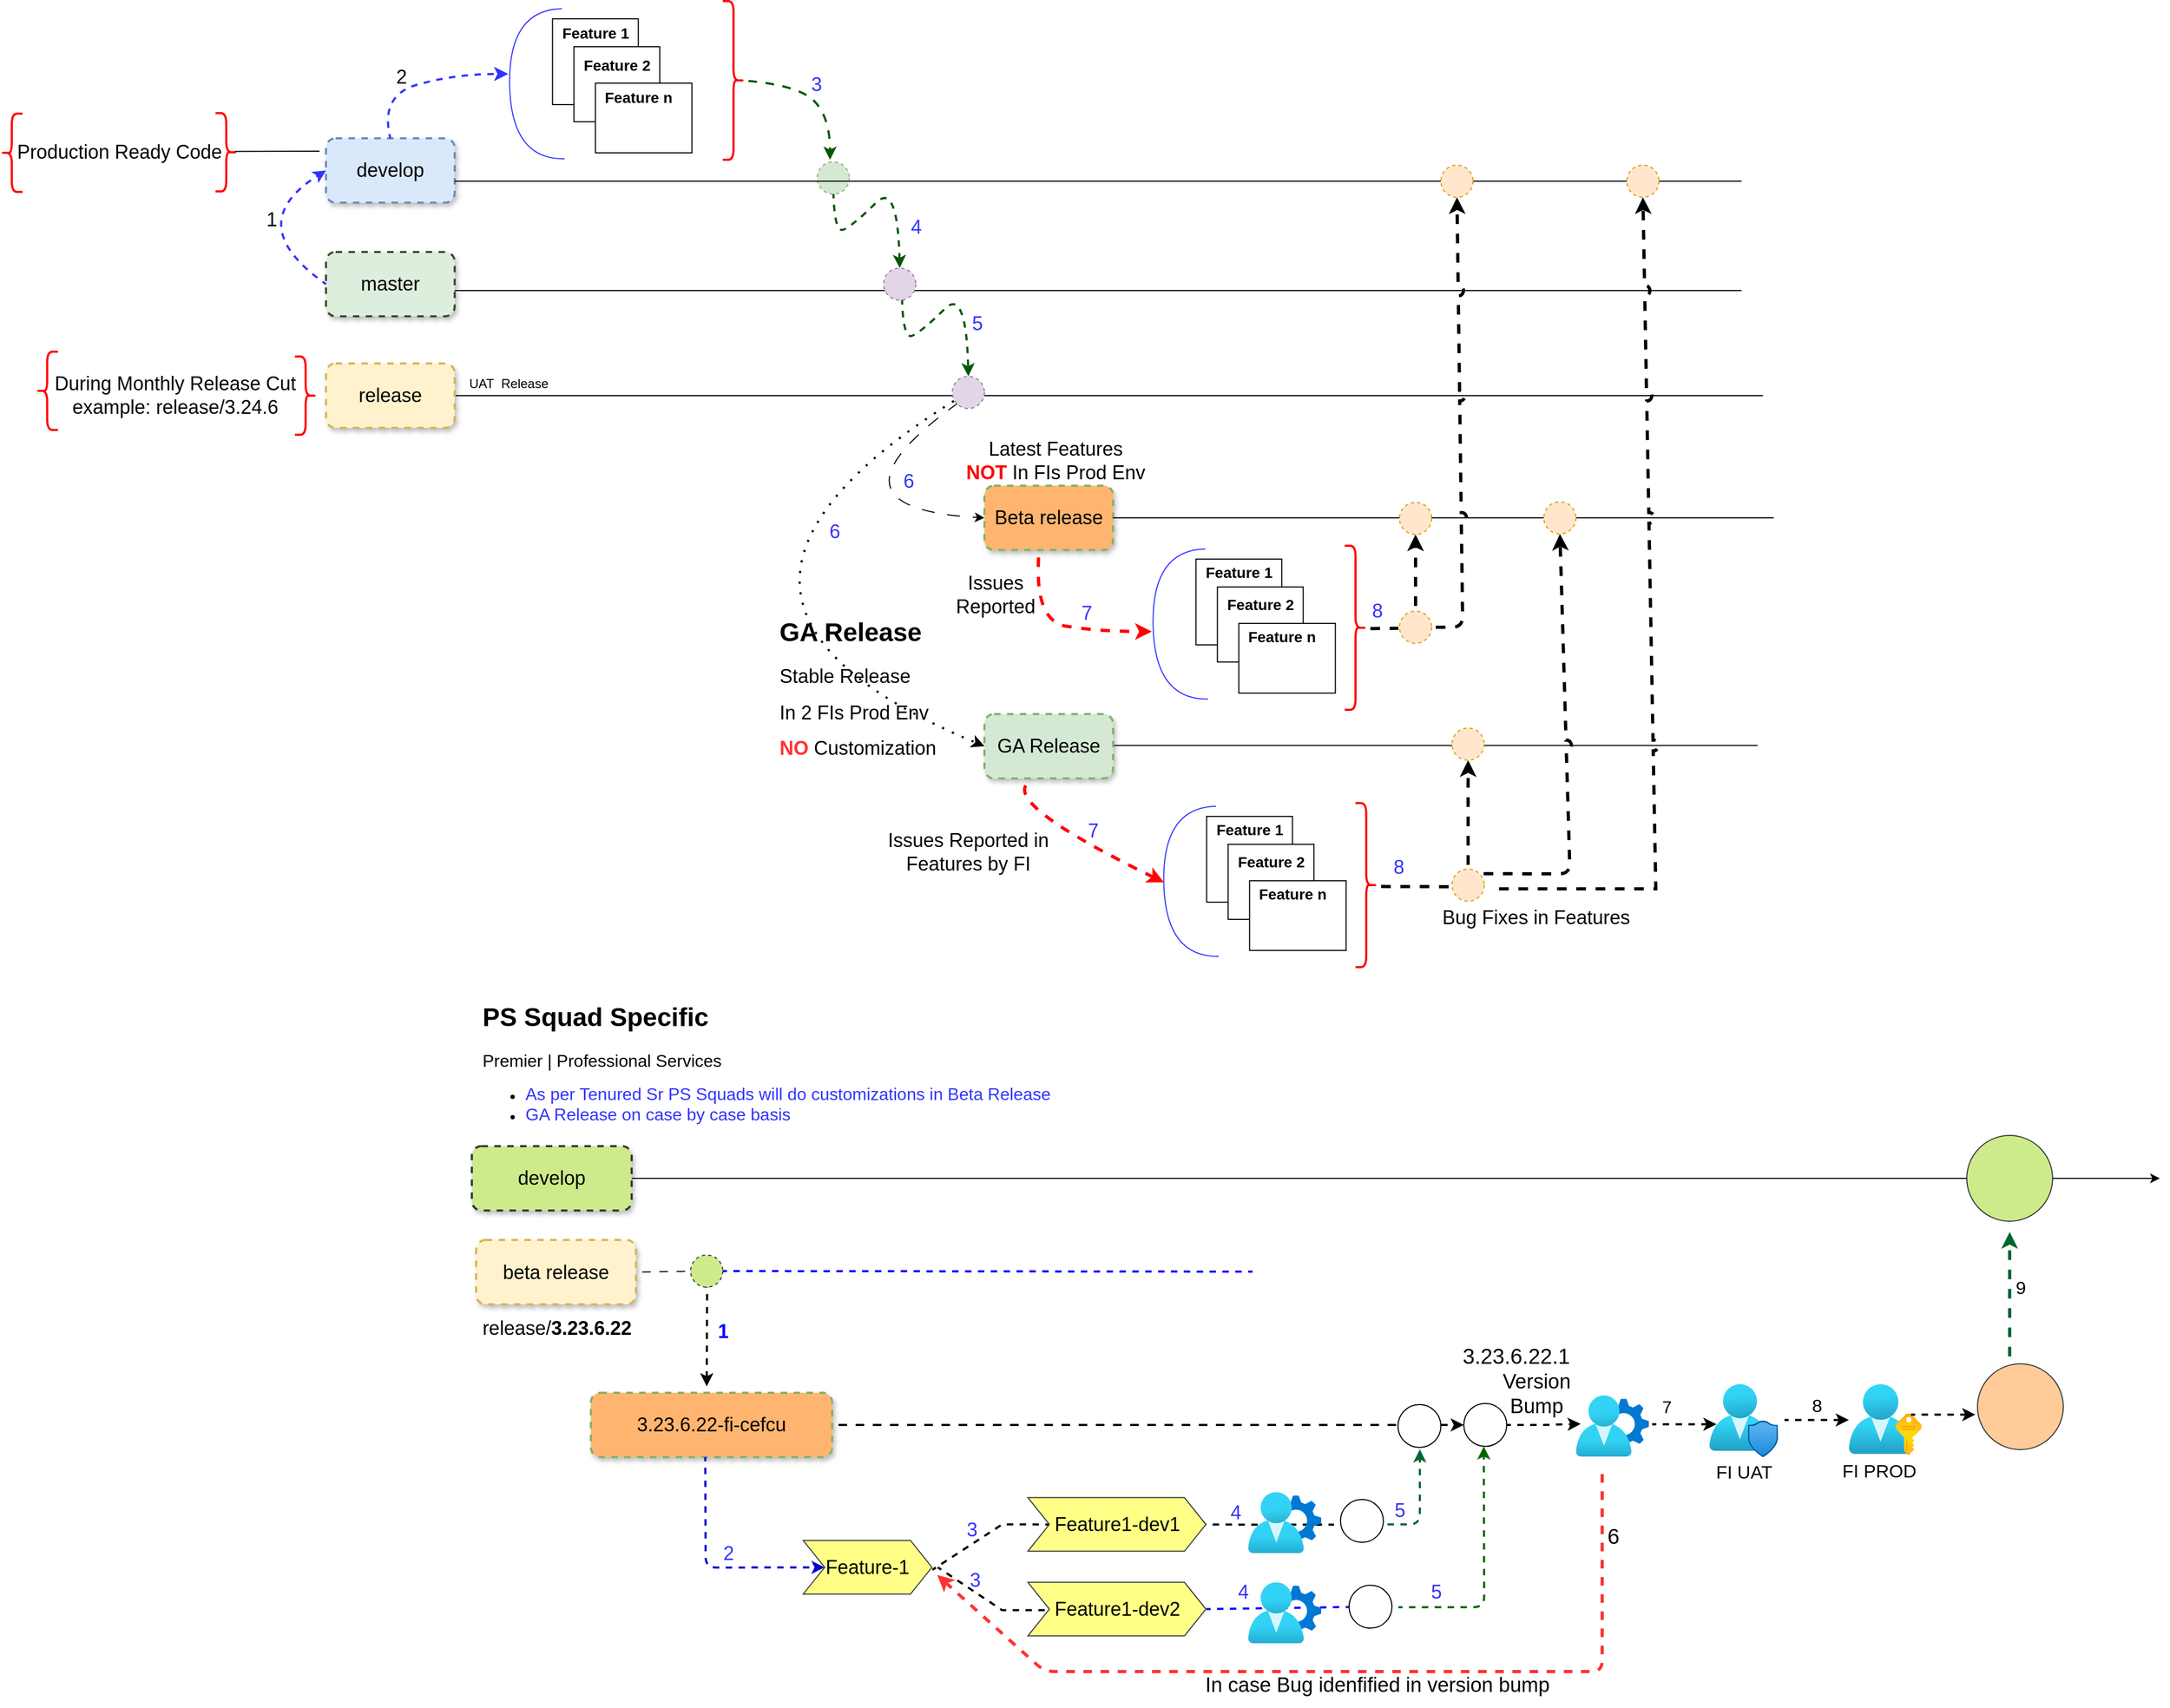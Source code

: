<mxfile version="23.1.8" type="github">
  <diagram name="Page-1" id="rk_29sPEm_ESSDSYEcgJ">
    <mxGraphModel dx="2029" dy="1000" grid="0" gridSize="10" guides="1" tooltips="1" connect="1" arrows="1" fold="1" page="0" pageScale="1" pageWidth="827" pageHeight="1169" math="0" shadow="0">
      <root>
        <mxCell id="0" />
        <mxCell id="1" parent="0" />
        <mxCell id="doGeN-_oS0V0FqNeYwvH-361" value="" style="endArrow=none;html=1;rounded=0;dashed=1;strokeWidth=2;strokeColor=#0000FF;flowAnimation=1;fixDash=0;" edge="1" parent="1" target="doGeN-_oS0V0FqNeYwvH-284">
          <mxGeometry width="50" height="50" relative="1" as="geometry">
            <mxPoint x="1021" y="1511.79" as="sourcePoint" />
            <mxPoint x="1330" y="1510" as="targetPoint" />
          </mxGeometry>
        </mxCell>
        <mxCell id="T65hzh6V71PTy8kjOZoc-1" value="&lt;font style=&quot;font-size: 18px;&quot;&gt;master&lt;/font&gt;" style="rounded=1;whiteSpace=wrap;html=1;fillColor=#deeedd;strokeColor=#3A522D;glass=0;shadow=1;dashed=1;strokeWidth=2;autosize=0;comic=0;" parent="1" vertex="1">
          <mxGeometry x="200" y="246" width="120" height="60" as="geometry" />
        </mxCell>
        <mxCell id="T65hzh6V71PTy8kjOZoc-2" value="&lt;font style=&quot;font-size: 18px;&quot;&gt;develop&lt;/font&gt;" style="rounded=1;whiteSpace=wrap;html=1;fillColor=#dae8fc;strokeColor=#6c8ebf;glass=0;shadow=1;dashed=1;strokeWidth=2;autosize=0;comic=0;" parent="1" vertex="1">
          <mxGeometry x="200" y="140" width="120" height="60" as="geometry" />
        </mxCell>
        <mxCell id="T65hzh6V71PTy8kjOZoc-3" value="" style="endArrow=none;html=1;rounded=0;" parent="1" edge="1">
          <mxGeometry width="50" height="50" relative="1" as="geometry">
            <mxPoint x="320" y="282" as="sourcePoint" />
            <mxPoint x="1520" y="282" as="targetPoint" />
          </mxGeometry>
        </mxCell>
        <mxCell id="T65hzh6V71PTy8kjOZoc-4" value="" style="curved=1;endArrow=classic;html=1;rounded=0;exitX=0;exitY=0.5;exitDx=0;exitDy=0;entryX=0;entryY=0.5;entryDx=0;entryDy=0;strokeColor=#3333FF;strokeWidth=2;dashed=1;flowAnimation=1;" parent="1" source="T65hzh6V71PTy8kjOZoc-1" target="T65hzh6V71PTy8kjOZoc-2" edge="1">
          <mxGeometry width="50" height="50" relative="1" as="geometry">
            <mxPoint x="220" y="230" as="sourcePoint" />
            <mxPoint x="270" y="180" as="targetPoint" />
            <Array as="points">
              <mxPoint x="120" y="220" />
            </Array>
          </mxGeometry>
        </mxCell>
        <mxCell id="T65hzh6V71PTy8kjOZoc-5" value="" style="curved=1;endArrow=classic;html=1;rounded=0;dashed=1;endSize=7;strokeWidth=2;strokeColor=#3333FF;exitX=0.5;exitY=0;exitDx=0;exitDy=0;flowAnimation=1;" parent="1" source="T65hzh6V71PTy8kjOZoc-2" edge="1">
          <mxGeometry width="50" height="50" relative="1" as="geometry">
            <mxPoint x="320" y="130" as="sourcePoint" />
            <mxPoint x="370" y="80" as="targetPoint" />
            <Array as="points">
              <mxPoint x="250" y="100" />
              <mxPoint x="320" y="80" />
            </Array>
          </mxGeometry>
        </mxCell>
        <mxCell id="T65hzh6V71PTy8kjOZoc-18" value="" style="group;rounded=0;glass=0;fillColor=none;" parent="1" vertex="1" connectable="0">
          <mxGeometry x="370.002" y="19.144" width="171.218" height="140.851" as="geometry" />
        </mxCell>
        <mxCell id="T65hzh6V71PTy8kjOZoc-12" value="" style="shape=requiredInterface;html=1;verticalLabelPosition=bottom;sketch=0;rotation=-181;strokeColor=#3333FF;" parent="T65hzh6V71PTy8kjOZoc-18" vertex="1">
          <mxGeometry x="1.218" y="0.426" width="50" height="140" as="geometry" />
        </mxCell>
        <mxCell id="T65hzh6V71PTy8kjOZoc-16" value="" style="group" parent="T65hzh6V71PTy8kjOZoc-18" vertex="1" connectable="0">
          <mxGeometry x="41.218" y="9.426" width="130" height="125" as="geometry" />
        </mxCell>
        <mxCell id="T65hzh6V71PTy8kjOZoc-6" value="" style="whiteSpace=wrap;html=1;aspect=fixed;rounded=0;" parent="T65hzh6V71PTy8kjOZoc-16" vertex="1">
          <mxGeometry width="80" height="80" as="geometry" />
        </mxCell>
        <mxCell id="T65hzh6V71PTy8kjOZoc-9" value="&lt;font style=&quot;font-size: 14px;&quot;&gt;Feature 1&lt;/font&gt;" style="text;align=center;fontStyle=1;verticalAlign=middle;spacingLeft=3;spacingRight=3;strokeColor=none;rotatable=0;points=[[0,0.5],[1,0.5]];portConstraint=eastwest;html=1;" parent="T65hzh6V71PTy8kjOZoc-16" vertex="1">
          <mxGeometry width="80" height="26" as="geometry" />
        </mxCell>
        <mxCell id="T65hzh6V71PTy8kjOZoc-14" value="" style="group" parent="T65hzh6V71PTy8kjOZoc-16" vertex="1" connectable="0">
          <mxGeometry x="20" y="26" width="80" height="70" as="geometry" />
        </mxCell>
        <mxCell id="T65hzh6V71PTy8kjOZoc-7" value="" style="rounded=0;whiteSpace=wrap;html=1;" parent="T65hzh6V71PTy8kjOZoc-14" vertex="1">
          <mxGeometry width="80" height="70" as="geometry" />
        </mxCell>
        <mxCell id="T65hzh6V71PTy8kjOZoc-10" value="&lt;font style=&quot;font-size: 14px;&quot;&gt;Feature 2&lt;/font&gt;" style="text;align=center;fontStyle=1;verticalAlign=middle;spacingLeft=3;spacingRight=3;strokeColor=none;rotatable=0;points=[[0,0.5],[1,0.5]];portConstraint=eastwest;html=1;" parent="T65hzh6V71PTy8kjOZoc-14" vertex="1">
          <mxGeometry y="4" width="80" height="26" as="geometry" />
        </mxCell>
        <mxCell id="T65hzh6V71PTy8kjOZoc-15" value="" style="group" parent="T65hzh6V71PTy8kjOZoc-16" vertex="1" connectable="0">
          <mxGeometry x="40" y="60" width="90" height="65" as="geometry" />
        </mxCell>
        <mxCell id="T65hzh6V71PTy8kjOZoc-8" value="" style="rounded=0;whiteSpace=wrap;html=1;" parent="T65hzh6V71PTy8kjOZoc-15" vertex="1">
          <mxGeometry width="90" height="65" as="geometry" />
        </mxCell>
        <mxCell id="T65hzh6V71PTy8kjOZoc-11" value="&lt;font style=&quot;font-size: 14px;&quot;&gt;Feature n&lt;/font&gt;" style="text;align=center;fontStyle=1;verticalAlign=middle;spacingLeft=3;spacingRight=3;strokeColor=none;rotatable=0;points=[[0,0.5],[1,0.5]];portConstraint=eastwest;html=1;" parent="T65hzh6V71PTy8kjOZoc-15" vertex="1">
          <mxGeometry width="80" height="26" as="geometry" />
        </mxCell>
        <mxCell id="T65hzh6V71PTy8kjOZoc-20" value="&lt;font style=&quot;font-size: 18px;&quot;&gt;1&lt;/font&gt;" style="text;html=1;align=center;verticalAlign=middle;resizable=0;points=[];autosize=1;strokeColor=none;fillColor=none;" parent="1" vertex="1">
          <mxGeometry x="134" y="196" width="30" height="40" as="geometry" />
        </mxCell>
        <mxCell id="T65hzh6V71PTy8kjOZoc-21" value="&lt;font style=&quot;font-size: 18px;&quot;&gt;2&lt;/font&gt;" style="text;html=1;align=center;verticalAlign=middle;resizable=0;points=[];autosize=1;strokeColor=none;fillColor=none;" parent="1" vertex="1">
          <mxGeometry x="255" y="63" width="30" height="40" as="geometry" />
        </mxCell>
        <mxCell id="T65hzh6V71PTy8kjOZoc-22" value="" style="shape=curlyBracket;whiteSpace=wrap;html=1;rounded=1;flipH=1;labelPosition=right;verticalLabelPosition=middle;align=left;verticalAlign=middle;strokeColor=#FF0000;strokeWidth=2;" parent="1" vertex="1">
          <mxGeometry x="570" y="12" width="20" height="148" as="geometry" />
        </mxCell>
        <mxCell id="T65hzh6V71PTy8kjOZoc-23" value="" style="curved=1;endArrow=classic;html=1;rounded=0;exitX=0.1;exitY=0.5;exitDx=0;exitDy=0;exitPerimeter=0;flowAnimation=1;strokeColor=#005700;strokeWidth=2;" parent="1" source="T65hzh6V71PTy8kjOZoc-22" edge="1">
          <mxGeometry width="50" height="50" relative="1" as="geometry">
            <mxPoint x="590" y="90" as="sourcePoint" />
            <mxPoint x="670" y="160" as="targetPoint" />
            <Array as="points">
              <mxPoint x="640" y="90" />
              <mxPoint x="670" y="120" />
            </Array>
          </mxGeometry>
        </mxCell>
        <mxCell id="T65hzh6V71PTy8kjOZoc-24" value="&lt;font color=&quot;#3333ff&quot; style=&quot;font-size: 18px;&quot;&gt;3&lt;/font&gt;" style="text;html=1;align=center;verticalAlign=middle;resizable=0;points=[];autosize=1;strokeColor=none;fillColor=none;" parent="1" vertex="1">
          <mxGeometry x="642" y="69.57" width="30" height="40" as="geometry" />
        </mxCell>
        <mxCell id="T65hzh6V71PTy8kjOZoc-26" value="" style="curved=1;endArrow=classic;html=1;rounded=0;strokeColor=#005700;strokeWidth=2;dashed=1;flowAnimation=1;entryX=0.5;entryY=0;entryDx=0;entryDy=0;" parent="1" target="9o7t1i7i6RkKRqJhFKIF-7" edge="1">
          <mxGeometry width="50" height="50" relative="1" as="geometry">
            <mxPoint x="673" y="180" as="sourcePoint" />
            <mxPoint x="733" y="250" as="targetPoint" />
            <Array as="points">
              <mxPoint x="673" y="230" />
              <mxPoint x="693" y="220" />
              <mxPoint x="733" y="180" />
            </Array>
          </mxGeometry>
        </mxCell>
        <mxCell id="T65hzh6V71PTy8kjOZoc-27" value="&lt;font color=&quot;#3333ff&quot; style=&quot;font-size: 18px;&quot;&gt;4&lt;/font&gt;" style="text;html=1;align=center;verticalAlign=middle;resizable=0;points=[];autosize=1;strokeColor=none;fillColor=none;" parent="1" vertex="1">
          <mxGeometry x="735" y="203" width="30" height="40" as="geometry" />
        </mxCell>
        <mxCell id="T65hzh6V71PTy8kjOZoc-28" value="" style="curved=1;endArrow=classic;html=1;rounded=0;strokeColor=#005700;strokeWidth=2;dashed=1;flowAnimation=1;entryX=0.5;entryY=0;entryDx=0;entryDy=0;" parent="1" target="9o7t1i7i6RkKRqJhFKIF-8" edge="1">
          <mxGeometry width="50" height="50" relative="1" as="geometry">
            <mxPoint x="737" y="279" as="sourcePoint" />
            <mxPoint x="797" y="340" as="targetPoint" />
            <Array as="points">
              <mxPoint x="737" y="329" />
              <mxPoint x="757" y="319" />
              <mxPoint x="797" y="279" />
            </Array>
          </mxGeometry>
        </mxCell>
        <mxCell id="T65hzh6V71PTy8kjOZoc-29" value="" style="endArrow=none;html=1;rounded=0;exitX=1;exitY=0.5;exitDx=0;exitDy=0;" parent="1" source="T65hzh6V71PTy8kjOZoc-31" edge="1">
          <mxGeometry width="50" height="50" relative="1" as="geometry">
            <mxPoint x="240" y="380" as="sourcePoint" />
            <mxPoint x="1540" y="380" as="targetPoint" />
          </mxGeometry>
        </mxCell>
        <mxCell id="T65hzh6V71PTy8kjOZoc-30" value="&lt;font color=&quot;#3333ff&quot; style=&quot;font-size: 18px;&quot;&gt;5&lt;/font&gt;" style="text;html=1;align=center;verticalAlign=middle;resizable=0;points=[];autosize=1;strokeColor=none;fillColor=none;" parent="1" vertex="1">
          <mxGeometry x="792" y="293" width="30" height="40" as="geometry" />
        </mxCell>
        <mxCell id="T65hzh6V71PTy8kjOZoc-31" value="&lt;font style=&quot;font-size: 18px;&quot;&gt;release&lt;/font&gt;" style="rounded=1;whiteSpace=wrap;html=1;fillColor=#fff2cc;strokeColor=#d6b656;glass=0;shadow=1;dashed=1;strokeWidth=2;autosize=0;comic=0;" parent="1" vertex="1">
          <mxGeometry x="200" y="350" width="120" height="60" as="geometry" />
        </mxCell>
        <mxCell id="T65hzh6V71PTy8kjOZoc-34" value="UAT&amp;nbsp; Release" style="text;html=1;align=center;verticalAlign=middle;resizable=0;points=[];autosize=1;strokeColor=none;fillColor=none;" parent="1" vertex="1">
          <mxGeometry x="320" y="354" width="100" height="30" as="geometry" />
        </mxCell>
        <mxCell id="9o7t1i7i6RkKRqJhFKIF-7" value="" style="ellipse;whiteSpace=wrap;html=1;aspect=fixed;fillColor=#e1d5e7;strokeColor=#9673a6;dashed=1;shadow=0;" parent="1" vertex="1">
          <mxGeometry x="720" y="261" width="30" height="30" as="geometry" />
        </mxCell>
        <mxCell id="9o7t1i7i6RkKRqJhFKIF-8" value="" style="ellipse;whiteSpace=wrap;html=1;aspect=fixed;fillColor=#e1d5e7;strokeColor=#9673a6;dashed=1;shadow=0;" parent="1" vertex="1">
          <mxGeometry x="784" y="362" width="30" height="30" as="geometry" />
        </mxCell>
        <mxCell id="9o7t1i7i6RkKRqJhFKIF-32" value="" style="shape=curlyBracket;whiteSpace=wrap;html=1;rounded=1;flipH=1;labelPosition=right;verticalLabelPosition=middle;align=left;verticalAlign=middle;strokeColor=#FF0000;strokeWidth=2;size=0.5;" parent="1" vertex="1">
          <mxGeometry x="171" y="343.5" width="20" height="73" as="geometry" />
        </mxCell>
        <mxCell id="9o7t1i7i6RkKRqJhFKIF-33" value="&lt;font style=&quot;font-size: 18px;&quot;&gt;During Monthly Release Cut&lt;br&gt;example: release/3.24.6&lt;br&gt;&lt;/font&gt;" style="text;html=1;align=center;verticalAlign=middle;resizable=0;points=[];autosize=1;strokeColor=none;fillColor=none;" parent="1" vertex="1">
          <mxGeometry x="-66" y="350" width="250" height="60" as="geometry" />
        </mxCell>
        <mxCell id="9o7t1i7i6RkKRqJhFKIF-34" value="" style="shape=curlyBracket;whiteSpace=wrap;html=1;rounded=1;flipH=1;labelPosition=right;verticalLabelPosition=middle;align=left;verticalAlign=middle;strokeColor=#FF0000;strokeWidth=2;size=0.5;rotation=-180;" parent="1" vertex="1">
          <mxGeometry x="-70" y="339" width="20" height="73" as="geometry" />
        </mxCell>
        <mxCell id="9o7t1i7i6RkKRqJhFKIF-36" value="" style="curved=1;endArrow=classic;html=1;rounded=0;entryX=0;entryY=0.5;entryDx=0;entryDy=0;dashed=1;dashPattern=1 4;flowAnimation=1;strokeWidth=2;" parent="1" target="9o7t1i7i6RkKRqJhFKIF-37" edge="1">
          <mxGeometry width="50" height="50" relative="1" as="geometry">
            <mxPoint x="787" y="384" as="sourcePoint" />
            <mxPoint x="-30" y="624" as="targetPoint" />
            <Array as="points">
              <mxPoint x="487" y="571" />
            </Array>
          </mxGeometry>
        </mxCell>
        <mxCell id="9o7t1i7i6RkKRqJhFKIF-37" value="&lt;span style=&quot;font-size: 18px;&quot;&gt;GA Release&lt;/span&gt;" style="rounded=1;whiteSpace=wrap;html=1;fillColor=#d5e8d4;strokeColor=#82b366;glass=0;shadow=1;dashed=1;strokeWidth=2;autosize=0;comic=0;" parent="1" vertex="1">
          <mxGeometry x="814" y="677" width="120" height="60" as="geometry" />
        </mxCell>
        <mxCell id="9o7t1i7i6RkKRqJhFKIF-39" value="&lt;font style=&quot;font-size: 18px;&quot;&gt;Beta release&lt;/font&gt;" style="rounded=1;whiteSpace=wrap;html=1;fillColor=#FFB570;strokeColor=#82b366;glass=0;shadow=1;dashed=1;strokeWidth=2;autosize=0;comic=0;" parent="1" vertex="1">
          <mxGeometry x="814" y="464" width="120" height="60" as="geometry" />
        </mxCell>
        <mxCell id="9o7t1i7i6RkKRqJhFKIF-59" value="" style="curved=1;endArrow=classic;html=1;rounded=0;entryX=0;entryY=0.5;entryDx=0;entryDy=0;exitX=0;exitY=1;exitDx=0;exitDy=0;dashed=1;dashPattern=12 12;flowAnimation=1;" parent="1" source="9o7t1i7i6RkKRqJhFKIF-8" target="9o7t1i7i6RkKRqJhFKIF-39" edge="1">
          <mxGeometry width="50" height="50" relative="1" as="geometry">
            <mxPoint x="150" y="420" as="sourcePoint" />
            <mxPoint x="250" y="650" as="targetPoint" />
            <Array as="points">
              <mxPoint x="653" y="485" />
            </Array>
          </mxGeometry>
        </mxCell>
        <mxCell id="doGeN-_oS0V0FqNeYwvH-8" value="" style="shape=curlyBracket;whiteSpace=wrap;html=1;rounded=1;flipH=1;labelPosition=right;verticalLabelPosition=middle;align=left;verticalAlign=middle;strokeColor=#FF0000;strokeWidth=2;size=0.5;" vertex="1" parent="1">
          <mxGeometry x="97" y="116.5" width="20" height="73" as="geometry" />
        </mxCell>
        <mxCell id="doGeN-_oS0V0FqNeYwvH-9" value="&lt;font style=&quot;font-size: 18px;&quot;&gt;Production Ready Code&lt;br&gt;&lt;/font&gt;" style="text;html=1;align=center;verticalAlign=middle;resizable=0;points=[];autosize=1;strokeColor=none;fillColor=none;" vertex="1" parent="1">
          <mxGeometry x="-98" y="136" width="209" height="34" as="geometry" />
        </mxCell>
        <mxCell id="doGeN-_oS0V0FqNeYwvH-10" value="" style="shape=curlyBracket;whiteSpace=wrap;html=1;rounded=1;flipH=1;labelPosition=right;verticalLabelPosition=middle;align=left;verticalAlign=middle;strokeColor=#FF0000;strokeWidth=2;size=0.5;rotation=-180;" vertex="1" parent="1">
          <mxGeometry x="-103" y="117" width="20" height="73" as="geometry" />
        </mxCell>
        <mxCell id="doGeN-_oS0V0FqNeYwvH-11" value="" style="endArrow=none;html=1;rounded=0;" edge="1" parent="1">
          <mxGeometry width="50" height="50" relative="1" as="geometry">
            <mxPoint x="115" y="152.29" as="sourcePoint" />
            <mxPoint x="194" y="152" as="targetPoint" />
          </mxGeometry>
        </mxCell>
        <mxCell id="9o7t1i7i6RkKRqJhFKIF-1" value="" style="ellipse;whiteSpace=wrap;html=1;aspect=fixed;fillColor=#d5e8d4;strokeColor=#82b366;dashed=1;shadow=0;" parent="1" vertex="1">
          <mxGeometry x="658" y="162" width="30" height="30" as="geometry" />
        </mxCell>
        <mxCell id="doGeN-_oS0V0FqNeYwvH-33" value="&lt;font style=&quot;font-size: 18px;&quot;&gt;Latest Features&lt;br&gt;&lt;b&gt;&lt;font color=&quot;#ff0000&quot;&gt;NOT&lt;/font&gt;&lt;/b&gt; In FIs Prod Env&lt;/font&gt;" style="text;html=1;align=center;verticalAlign=middle;whiteSpace=wrap;rounded=0;" vertex="1" parent="1">
          <mxGeometry x="793.5" y="417" width="173" height="47" as="geometry" />
        </mxCell>
        <mxCell id="doGeN-_oS0V0FqNeYwvH-34" value="" style="endArrow=none;html=1;rounded=0;" edge="1" parent="1" source="doGeN-_oS0V0FqNeYwvH-93">
          <mxGeometry width="50" height="50" relative="1" as="geometry">
            <mxPoint x="320" y="180" as="sourcePoint" />
            <mxPoint x="1520" y="180" as="targetPoint" />
          </mxGeometry>
        </mxCell>
        <mxCell id="doGeN-_oS0V0FqNeYwvH-55" value="&lt;h1&gt;GA Release&lt;/h1&gt;&lt;p&gt;&lt;font style=&quot;font-size: 18px;&quot;&gt;Stable Release&lt;/font&gt;&lt;/p&gt;&lt;p&gt;&lt;font style=&quot;font-size: 18px;&quot;&gt;In 2 FIs Prod Env&lt;/font&gt;&lt;/p&gt;&lt;p&gt;&lt;font style=&quot;font-size: 18px;&quot;&gt;&lt;b style=&quot;border-color: var(--border-color); text-align: center;&quot;&gt;&lt;font style=&quot;border-color: var(--border-color);&quot; color=&quot;#ff3333&quot;&gt;NO&lt;/font&gt;&lt;/b&gt;&amp;nbsp;Customization&lt;br&gt;&lt;/font&gt;&lt;/p&gt;" style="text;html=1;spacing=5;spacingTop=-20;whiteSpace=wrap;overflow=hidden;rounded=0;" vertex="1" parent="1">
          <mxGeometry x="618" y="581" width="185.5" height="144" as="geometry" />
        </mxCell>
        <mxCell id="doGeN-_oS0V0FqNeYwvH-67" value="&lt;font style=&quot;font-size: 18px;&quot;&gt;Bug Fixes in Features&lt;/font&gt;" style="text;html=1;align=center;verticalAlign=middle;whiteSpace=wrap;rounded=0;" vertex="1" parent="1">
          <mxGeometry x="1200" y="851.5" width="257" height="30" as="geometry" />
        </mxCell>
        <mxCell id="doGeN-_oS0V0FqNeYwvH-69" value="" style="group" vertex="1" connectable="0" parent="1">
          <mxGeometry x="980.002" y="760" width="199.998" height="153" as="geometry" />
        </mxCell>
        <mxCell id="doGeN-_oS0V0FqNeYwvH-41" value="" style="group;rounded=0;glass=0;fillColor=none;" vertex="1" connectable="0" parent="doGeN-_oS0V0FqNeYwvH-69">
          <mxGeometry y="3.004" width="171.218" height="140.851" as="geometry" />
        </mxCell>
        <mxCell id="doGeN-_oS0V0FqNeYwvH-42" value="" style="shape=requiredInterface;html=1;verticalLabelPosition=bottom;sketch=0;rotation=-181;strokeColor=#3333FF;" vertex="1" parent="doGeN-_oS0V0FqNeYwvH-41">
          <mxGeometry x="1.218" y="0.426" width="50" height="140" as="geometry" />
        </mxCell>
        <mxCell id="doGeN-_oS0V0FqNeYwvH-43" value="" style="group" vertex="1" connectable="0" parent="doGeN-_oS0V0FqNeYwvH-41">
          <mxGeometry x="41.218" y="9.426" width="130" height="125" as="geometry" />
        </mxCell>
        <mxCell id="doGeN-_oS0V0FqNeYwvH-44" value="" style="whiteSpace=wrap;html=1;aspect=fixed;rounded=0;" vertex="1" parent="doGeN-_oS0V0FqNeYwvH-43">
          <mxGeometry width="80" height="80" as="geometry" />
        </mxCell>
        <mxCell id="doGeN-_oS0V0FqNeYwvH-45" value="&lt;font style=&quot;font-size: 14px;&quot;&gt;Feature 1&lt;/font&gt;" style="text;align=center;fontStyle=1;verticalAlign=middle;spacingLeft=3;spacingRight=3;strokeColor=none;rotatable=0;points=[[0,0.5],[1,0.5]];portConstraint=eastwest;html=1;" vertex="1" parent="doGeN-_oS0V0FqNeYwvH-43">
          <mxGeometry width="80" height="26" as="geometry" />
        </mxCell>
        <mxCell id="doGeN-_oS0V0FqNeYwvH-46" value="" style="group" vertex="1" connectable="0" parent="doGeN-_oS0V0FqNeYwvH-43">
          <mxGeometry x="20" y="26" width="80" height="70" as="geometry" />
        </mxCell>
        <mxCell id="doGeN-_oS0V0FqNeYwvH-47" value="" style="rounded=0;whiteSpace=wrap;html=1;" vertex="1" parent="doGeN-_oS0V0FqNeYwvH-46">
          <mxGeometry width="80" height="70" as="geometry" />
        </mxCell>
        <mxCell id="doGeN-_oS0V0FqNeYwvH-48" value="&lt;font style=&quot;font-size: 14px;&quot;&gt;Feature 2&lt;/font&gt;" style="text;align=center;fontStyle=1;verticalAlign=middle;spacingLeft=3;spacingRight=3;strokeColor=none;rotatable=0;points=[[0,0.5],[1,0.5]];portConstraint=eastwest;html=1;" vertex="1" parent="doGeN-_oS0V0FqNeYwvH-46">
          <mxGeometry y="4" width="80" height="26" as="geometry" />
        </mxCell>
        <mxCell id="doGeN-_oS0V0FqNeYwvH-49" value="" style="group" vertex="1" connectable="0" parent="doGeN-_oS0V0FqNeYwvH-43">
          <mxGeometry x="40" y="60" width="90" height="65" as="geometry" />
        </mxCell>
        <mxCell id="doGeN-_oS0V0FqNeYwvH-50" value="" style="rounded=0;whiteSpace=wrap;html=1;" vertex="1" parent="doGeN-_oS0V0FqNeYwvH-49">
          <mxGeometry width="90" height="65" as="geometry" />
        </mxCell>
        <mxCell id="doGeN-_oS0V0FqNeYwvH-51" value="&lt;font style=&quot;font-size: 14px;&quot;&gt;Feature n&lt;/font&gt;" style="text;align=center;fontStyle=1;verticalAlign=middle;spacingLeft=3;spacingRight=3;strokeColor=none;rotatable=0;points=[[0,0.5],[1,0.5]];portConstraint=eastwest;html=1;" vertex="1" parent="doGeN-_oS0V0FqNeYwvH-49">
          <mxGeometry width="80" height="26" as="geometry" />
        </mxCell>
        <mxCell id="doGeN-_oS0V0FqNeYwvH-63" value="" style="shape=curlyBracket;whiteSpace=wrap;html=1;rounded=1;flipH=1;labelPosition=right;verticalLabelPosition=middle;align=left;verticalAlign=middle;strokeColor=#FF0000;strokeWidth=2;size=0.5;rotation=0;" vertex="1" parent="doGeN-_oS0V0FqNeYwvH-69">
          <mxGeometry x="179.998" width="20" height="153" as="geometry" />
        </mxCell>
        <mxCell id="doGeN-_oS0V0FqNeYwvH-76" value="" style="curved=1;endArrow=classic;html=1;rounded=0;entryX=1;entryY=0.5;entryDx=0;entryDy=0;entryPerimeter=0;exitX=0.343;exitY=1.064;exitDx=0;exitDy=0;exitPerimeter=0;dashed=1;strokeColor=#FF0000;strokeWidth=3;flowAnimation=1;" edge="1" parent="1" source="9o7t1i7i6RkKRqJhFKIF-37" target="doGeN-_oS0V0FqNeYwvH-42">
          <mxGeometry width="50" height="50" relative="1" as="geometry">
            <mxPoint x="850" y="640" as="sourcePoint" />
            <mxPoint x="990" y="840" as="targetPoint" />
            <Array as="points">
              <mxPoint x="830" y="760" />
            </Array>
          </mxGeometry>
        </mxCell>
        <mxCell id="doGeN-_oS0V0FqNeYwvH-78" value="&lt;font style=&quot;font-size: 18px;&quot;&gt;Issues Reported in Features by FI&lt;br&gt;&lt;/font&gt;" style="text;html=1;align=center;verticalAlign=middle;whiteSpace=wrap;rounded=0;" vertex="1" parent="1">
          <mxGeometry x="690" y="780" width="218" height="52" as="geometry" />
        </mxCell>
        <mxCell id="doGeN-_oS0V0FqNeYwvH-82" value="" style="edgeStyle=orthogonalEdgeStyle;rounded=0;orthogonalLoop=1;jettySize=auto;html=1;endArrow=none;endFill=0;" edge="1" parent="1" source="doGeN-_oS0V0FqNeYwvH-81">
          <mxGeometry relative="1" as="geometry">
            <mxPoint x="934" y="494" as="sourcePoint" />
            <mxPoint x="1550" y="494" as="targetPoint" />
          </mxGeometry>
        </mxCell>
        <mxCell id="doGeN-_oS0V0FqNeYwvH-83" value="" style="ellipse;whiteSpace=wrap;html=1;aspect=fixed;fillColor=#ffe6cc;strokeColor=#d79b00;dashed=1;shadow=0;" vertex="1" parent="1">
          <mxGeometry x="1250" y="821.5" width="30" height="30" as="geometry" />
        </mxCell>
        <mxCell id="doGeN-_oS0V0FqNeYwvH-88" value="" style="edgeStyle=orthogonalEdgeStyle;rounded=0;orthogonalLoop=1;jettySize=auto;html=1;endArrow=none;endFill=0;" edge="1" parent="1" source="9o7t1i7i6RkKRqJhFKIF-39" target="doGeN-_oS0V0FqNeYwvH-81">
          <mxGeometry relative="1" as="geometry">
            <mxPoint x="934" y="494" as="sourcePoint" />
            <mxPoint x="1550" y="494" as="targetPoint" />
          </mxGeometry>
        </mxCell>
        <mxCell id="doGeN-_oS0V0FqNeYwvH-81" value="" style="ellipse;whiteSpace=wrap;html=1;aspect=fixed;fillColor=#ffe6cc;strokeColor=#d79b00;dashed=1;shadow=0;" vertex="1" parent="1">
          <mxGeometry x="1335.61" y="479" width="30" height="30" as="geometry" />
        </mxCell>
        <mxCell id="doGeN-_oS0V0FqNeYwvH-90" value="" style="endArrow=none;html=1;rounded=0;jumpStyle=none;" edge="1" parent="1">
          <mxGeometry width="50" height="50" relative="1" as="geometry">
            <mxPoint x="935" y="706.29" as="sourcePoint" />
            <mxPoint x="1535" y="706.29" as="targetPoint" />
          </mxGeometry>
        </mxCell>
        <mxCell id="doGeN-_oS0V0FqNeYwvH-80" value="" style="ellipse;whiteSpace=wrap;html=1;aspect=fixed;fillColor=#ffe6cc;strokeColor=#d79b00;dashed=1;shadow=0;" vertex="1" parent="1">
          <mxGeometry x="1250" y="690" width="30" height="30" as="geometry" />
        </mxCell>
        <mxCell id="doGeN-_oS0V0FqNeYwvH-91" value="" style="endArrow=classic;html=1;rounded=0;flowAnimation=1;dashed=1;strokeWidth=3;entryX=0.5;entryY=1;entryDx=0;entryDy=0;exitX=0.5;exitY=0;exitDx=0;exitDy=0;" edge="1" parent="1" target="doGeN-_oS0V0FqNeYwvH-80">
          <mxGeometry width="50" height="50" relative="1" as="geometry">
            <mxPoint x="1265" y="821.5" as="sourcePoint" />
            <mxPoint x="1269" y="748" as="targetPoint" />
            <Array as="points">
              <mxPoint x="1265" y="760" />
            </Array>
          </mxGeometry>
        </mxCell>
        <mxCell id="doGeN-_oS0V0FqNeYwvH-94" value="" style="endArrow=none;html=1;rounded=0;" edge="1" parent="1" target="doGeN-_oS0V0FqNeYwvH-93">
          <mxGeometry width="50" height="50" relative="1" as="geometry">
            <mxPoint x="320" y="180" as="sourcePoint" />
            <mxPoint x="1520" y="180" as="targetPoint" />
          </mxGeometry>
        </mxCell>
        <mxCell id="doGeN-_oS0V0FqNeYwvH-93" value="" style="ellipse;whiteSpace=wrap;html=1;aspect=fixed;fillColor=#ffe6cc;strokeColor=#d79b00;dashed=1;shadow=0;" vertex="1" parent="1">
          <mxGeometry x="1413" y="165" width="30" height="30" as="geometry" />
        </mxCell>
        <mxCell id="doGeN-_oS0V0FqNeYwvH-95" value="" style="group" vertex="1" connectable="0" parent="1">
          <mxGeometry x="970.002" y="520" width="199.998" height="153" as="geometry" />
        </mxCell>
        <mxCell id="doGeN-_oS0V0FqNeYwvH-96" value="" style="group;rounded=0;glass=0;fillColor=none;" vertex="1" connectable="0" parent="doGeN-_oS0V0FqNeYwvH-95">
          <mxGeometry y="3.004" width="171.218" height="140.851" as="geometry" />
        </mxCell>
        <mxCell id="doGeN-_oS0V0FqNeYwvH-97" value="" style="shape=requiredInterface;html=1;verticalLabelPosition=bottom;sketch=0;rotation=-181;strokeColor=#3333FF;" vertex="1" parent="doGeN-_oS0V0FqNeYwvH-96">
          <mxGeometry x="1.218" y="0.426" width="50" height="140" as="geometry" />
        </mxCell>
        <mxCell id="doGeN-_oS0V0FqNeYwvH-98" value="" style="group" vertex="1" connectable="0" parent="doGeN-_oS0V0FqNeYwvH-96">
          <mxGeometry x="41.218" y="9.426" width="130" height="125" as="geometry" />
        </mxCell>
        <mxCell id="doGeN-_oS0V0FqNeYwvH-99" value="" style="whiteSpace=wrap;html=1;aspect=fixed;rounded=0;" vertex="1" parent="doGeN-_oS0V0FqNeYwvH-98">
          <mxGeometry width="80" height="80" as="geometry" />
        </mxCell>
        <mxCell id="doGeN-_oS0V0FqNeYwvH-100" value="&lt;font style=&quot;font-size: 14px;&quot;&gt;Feature 1&lt;/font&gt;" style="text;align=center;fontStyle=1;verticalAlign=middle;spacingLeft=3;spacingRight=3;strokeColor=none;rotatable=0;points=[[0,0.5],[1,0.5]];portConstraint=eastwest;html=1;" vertex="1" parent="doGeN-_oS0V0FqNeYwvH-98">
          <mxGeometry width="80" height="26" as="geometry" />
        </mxCell>
        <mxCell id="doGeN-_oS0V0FqNeYwvH-101" value="" style="group" vertex="1" connectable="0" parent="doGeN-_oS0V0FqNeYwvH-98">
          <mxGeometry x="20" y="26" width="80" height="70" as="geometry" />
        </mxCell>
        <mxCell id="doGeN-_oS0V0FqNeYwvH-102" value="" style="rounded=0;whiteSpace=wrap;html=1;" vertex="1" parent="doGeN-_oS0V0FqNeYwvH-101">
          <mxGeometry width="80" height="70" as="geometry" />
        </mxCell>
        <mxCell id="doGeN-_oS0V0FqNeYwvH-103" value="&lt;font style=&quot;font-size: 14px;&quot;&gt;Feature 2&lt;/font&gt;" style="text;align=center;fontStyle=1;verticalAlign=middle;spacingLeft=3;spacingRight=3;strokeColor=none;rotatable=0;points=[[0,0.5],[1,0.5]];portConstraint=eastwest;html=1;" vertex="1" parent="doGeN-_oS0V0FqNeYwvH-101">
          <mxGeometry y="4" width="80" height="26" as="geometry" />
        </mxCell>
        <mxCell id="doGeN-_oS0V0FqNeYwvH-104" value="" style="group" vertex="1" connectable="0" parent="doGeN-_oS0V0FqNeYwvH-98">
          <mxGeometry x="40" y="60" width="90" height="65" as="geometry" />
        </mxCell>
        <mxCell id="doGeN-_oS0V0FqNeYwvH-105" value="" style="rounded=0;whiteSpace=wrap;html=1;" vertex="1" parent="doGeN-_oS0V0FqNeYwvH-104">
          <mxGeometry width="90" height="65" as="geometry" />
        </mxCell>
        <mxCell id="doGeN-_oS0V0FqNeYwvH-106" value="&lt;font style=&quot;font-size: 14px;&quot;&gt;Feature n&lt;/font&gt;" style="text;align=center;fontStyle=1;verticalAlign=middle;spacingLeft=3;spacingRight=3;strokeColor=none;rotatable=0;points=[[0,0.5],[1,0.5]];portConstraint=eastwest;html=1;" vertex="1" parent="doGeN-_oS0V0FqNeYwvH-104">
          <mxGeometry width="80" height="26" as="geometry" />
        </mxCell>
        <mxCell id="doGeN-_oS0V0FqNeYwvH-107" value="" style="shape=curlyBracket;whiteSpace=wrap;html=1;rounded=1;flipH=1;labelPosition=right;verticalLabelPosition=middle;align=left;verticalAlign=middle;strokeColor=#FF0000;strokeWidth=2;size=0.5;rotation=0;" vertex="1" parent="doGeN-_oS0V0FqNeYwvH-95">
          <mxGeometry x="179.998" width="20" height="153" as="geometry" />
        </mxCell>
        <mxCell id="doGeN-_oS0V0FqNeYwvH-109" value="" style="endArrow=classic;html=1;rounded=1;jumpStyle=arc;entryX=0.5;entryY=1;entryDx=0;entryDy=0;dashed=1;strokeWidth=3;flowAnimation=1;endFill=1;curved=0;exitX=1;exitY=0;exitDx=0;exitDy=0;" edge="1" parent="1" source="doGeN-_oS0V0FqNeYwvH-83" target="doGeN-_oS0V0FqNeYwvH-81">
          <mxGeometry width="50" height="50" relative="1" as="geometry">
            <mxPoint x="1350" y="810" as="sourcePoint" />
            <mxPoint x="1349.9" y="620" as="targetPoint" />
            <Array as="points">
              <mxPoint x="1360" y="826" />
            </Array>
          </mxGeometry>
        </mxCell>
        <mxCell id="doGeN-_oS0V0FqNeYwvH-113" value="" style="endArrow=classic;html=1;rounded=0;entryX=0.5;entryY=1;entryDx=0;entryDy=0;jumpStyle=arc;endFill=1;dashed=1;strokeWidth=3;flowAnimation=1;" edge="1" parent="1" target="doGeN-_oS0V0FqNeYwvH-93">
          <mxGeometry width="50" height="50" relative="1" as="geometry">
            <mxPoint x="1290" y="840" as="sourcePoint" />
            <mxPoint x="1440" y="740" as="targetPoint" />
            <Array as="points">
              <mxPoint x="1440" y="840" />
            </Array>
          </mxGeometry>
        </mxCell>
        <mxCell id="doGeN-_oS0V0FqNeYwvH-114" value="" style="endArrow=none;html=1;rounded=0;dashed=1;strokeWidth=3;flowAnimation=1;" edge="1" parent="1">
          <mxGeometry width="50" height="50" relative="1" as="geometry">
            <mxPoint x="1180" y="837.79" as="sourcePoint" />
            <mxPoint x="1250" y="838" as="targetPoint" />
          </mxGeometry>
        </mxCell>
        <mxCell id="doGeN-_oS0V0FqNeYwvH-115" value="" style="curved=1;endArrow=classic;html=1;rounded=0;exitX=0.423;exitY=1.048;exitDx=0;exitDy=0;exitPerimeter=0;flowAnimation=1;strokeWidth=3;dashed=1;strokeColor=#FF0000;" edge="1" parent="1" source="9o7t1i7i6RkKRqJhFKIF-39">
          <mxGeometry width="50" height="50" relative="1" as="geometry">
            <mxPoint x="860" y="560" as="sourcePoint" />
            <mxPoint x="970" y="600" as="targetPoint" />
            <Array as="points">
              <mxPoint x="860" y="590" />
              <mxPoint x="920" y="600" />
            </Array>
          </mxGeometry>
        </mxCell>
        <mxCell id="doGeN-_oS0V0FqNeYwvH-116" value="&lt;font style=&quot;font-size: 18px;&quot;&gt;Issues Reported&lt;/font&gt;" style="text;html=1;align=center;verticalAlign=middle;whiteSpace=wrap;rounded=0;" vertex="1" parent="1">
          <mxGeometry x="771.5" y="540" width="105" height="52" as="geometry" />
        </mxCell>
        <mxCell id="doGeN-_oS0V0FqNeYwvH-117" value="" style="ellipse;whiteSpace=wrap;html=1;aspect=fixed;fillColor=#ffe6cc;strokeColor=#d79b00;dashed=1;shadow=0;" vertex="1" parent="1">
          <mxGeometry x="1201" y="581" width="30" height="30" as="geometry" />
        </mxCell>
        <mxCell id="doGeN-_oS0V0FqNeYwvH-118" value="" style="endArrow=none;html=1;rounded=0;dashed=1;strokeWidth=3;flowAnimation=1;" edge="1" parent="1">
          <mxGeometry width="50" height="50" relative="1" as="geometry">
            <mxPoint x="1170" y="597.29" as="sourcePoint" />
            <mxPoint x="1200" y="597" as="targetPoint" />
          </mxGeometry>
        </mxCell>
        <mxCell id="doGeN-_oS0V0FqNeYwvH-119" value="" style="ellipse;whiteSpace=wrap;html=1;aspect=fixed;fillColor=#ffe6cc;strokeColor=#d79b00;dashed=1;shadow=0;" vertex="1" parent="1">
          <mxGeometry x="1201" y="479.5" width="30" height="30" as="geometry" />
        </mxCell>
        <mxCell id="doGeN-_oS0V0FqNeYwvH-120" value="" style="endArrow=classic;html=1;rounded=0;flowAnimation=1;dashed=1;strokeWidth=3;entryX=0.5;entryY=1;entryDx=0;entryDy=0;" edge="1" parent="1" target="doGeN-_oS0V0FqNeYwvH-119">
          <mxGeometry width="50" height="50" relative="1" as="geometry">
            <mxPoint x="1216" y="580" as="sourcePoint" />
            <mxPoint x="1220" y="537.5" as="targetPoint" />
            <Array as="points">
              <mxPoint x="1216" y="549.5" />
            </Array>
          </mxGeometry>
        </mxCell>
        <mxCell id="doGeN-_oS0V0FqNeYwvH-122" value="" style="ellipse;whiteSpace=wrap;html=1;aspect=fixed;fillColor=#ffe6cc;strokeColor=#d79b00;dashed=1;shadow=0;" vertex="1" parent="1">
          <mxGeometry x="1239.61" y="165" width="30" height="30" as="geometry" />
        </mxCell>
        <mxCell id="doGeN-_oS0V0FqNeYwvH-123" value="" style="endArrow=classic;html=1;rounded=1;jumpStyle=arc;entryX=0.5;entryY=1;entryDx=0;entryDy=0;dashed=1;strokeWidth=3;flowAnimation=1;endFill=1;curved=0;exitX=1;exitY=0.5;exitDx=0;exitDy=0;" edge="1" parent="1" target="doGeN-_oS0V0FqNeYwvH-122" source="doGeN-_oS0V0FqNeYwvH-117">
          <mxGeometry width="50" height="50" relative="1" as="geometry">
            <mxPoint x="1180" y="512" as="sourcePoint" />
            <mxPoint x="1253.9" y="306" as="targetPoint" />
            <Array as="points">
              <mxPoint x="1260" y="596" />
            </Array>
          </mxGeometry>
        </mxCell>
        <mxCell id="doGeN-_oS0V0FqNeYwvH-124" value="&lt;font color=&quot;#3333ff&quot; style=&quot;font-size: 18px;&quot;&gt;6&lt;/font&gt;" style="text;html=1;align=center;verticalAlign=middle;resizable=0;points=[];autosize=1;strokeColor=none;fillColor=none;" vertex="1" parent="1">
          <mxGeometry x="729" y="442.5" width="28" height="34" as="geometry" />
        </mxCell>
        <mxCell id="doGeN-_oS0V0FqNeYwvH-125" value="&lt;font color=&quot;#3333ff&quot; style=&quot;font-size: 18px;&quot;&gt;6&lt;/font&gt;" style="text;html=1;align=center;verticalAlign=middle;resizable=0;points=[];autosize=1;strokeColor=none;fillColor=none;" vertex="1" parent="1">
          <mxGeometry x="660" y="490" width="28" height="34" as="geometry" />
        </mxCell>
        <mxCell id="doGeN-_oS0V0FqNeYwvH-126" value="&lt;font color=&quot;#3333ff&quot; style=&quot;font-size: 18px;&quot;&gt;7&lt;/font&gt;" style="text;html=1;align=center;verticalAlign=middle;resizable=0;points=[];autosize=1;strokeColor=none;fillColor=none;" vertex="1" parent="1">
          <mxGeometry x="895" y="566" width="28" height="34" as="geometry" />
        </mxCell>
        <mxCell id="doGeN-_oS0V0FqNeYwvH-127" value="&lt;font color=&quot;#3333ff&quot; style=&quot;font-size: 18px;&quot;&gt;7&lt;/font&gt;" style="text;html=1;align=center;verticalAlign=middle;resizable=0;points=[];autosize=1;strokeColor=none;fillColor=none;" vertex="1" parent="1">
          <mxGeometry x="901" y="769" width="28" height="34" as="geometry" />
        </mxCell>
        <mxCell id="doGeN-_oS0V0FqNeYwvH-128" value="&lt;font color=&quot;#3333ff&quot; style=&quot;font-size: 18px;&quot;&gt;8&lt;/font&gt;" style="text;html=1;align=center;verticalAlign=middle;resizable=0;points=[];autosize=1;strokeColor=none;fillColor=none;" vertex="1" parent="1">
          <mxGeometry x="1166" y="564" width="28" height="34" as="geometry" />
        </mxCell>
        <mxCell id="doGeN-_oS0V0FqNeYwvH-129" value="&lt;font color=&quot;#3333ff&quot; style=&quot;font-size: 18px;&quot;&gt;8&lt;/font&gt;" style="text;html=1;align=center;verticalAlign=middle;resizable=0;points=[];autosize=1;strokeColor=none;fillColor=none;" vertex="1" parent="1">
          <mxGeometry x="1186" y="803" width="28" height="34" as="geometry" />
        </mxCell>
        <mxCell id="doGeN-_oS0V0FqNeYwvH-130" value="" style="endArrow=none;html=1;rounded=0;exitX=1;exitY=0.5;exitDx=0;exitDy=0;dashed=1;flowAnimation=1;fillColor=#ffff88;strokeColor=#0000FF;strokeWidth=2;" edge="1" parent="1" source="doGeN-_oS0V0FqNeYwvH-133">
          <mxGeometry width="50" height="50" relative="1" as="geometry">
            <mxPoint x="294" y="1207" as="sourcePoint" />
            <mxPoint x="1064" y="1197" as="targetPoint" />
          </mxGeometry>
        </mxCell>
        <mxCell id="doGeN-_oS0V0FqNeYwvH-131" value="&lt;font style=&quot;font-size: 18px;&quot;&gt;beta release&lt;/font&gt;" style="rounded=1;whiteSpace=wrap;html=1;fillColor=#fff2cc;strokeColor=#d6b656;glass=0;shadow=1;dashed=1;strokeWidth=2;autosize=0;comic=0;" vertex="1" parent="1">
          <mxGeometry x="340" y="1167.5" width="149" height="60" as="geometry" />
        </mxCell>
        <mxCell id="doGeN-_oS0V0FqNeYwvH-135" value="&lt;font style=&quot;font-size: 18px;&quot;&gt;release/&lt;b&gt;3.23.6.22&lt;/b&gt;&lt;br&gt;&lt;/font&gt;" style="text;html=1;align=center;verticalAlign=middle;resizable=0;points=[];autosize=1;strokeColor=none;fillColor=none;" vertex="1" parent="1">
          <mxGeometry x="336" y="1233" width="157" height="34" as="geometry" />
        </mxCell>
        <mxCell id="doGeN-_oS0V0FqNeYwvH-139" value="&lt;font style=&quot;font-size: 18px;&quot;&gt;3.23.6.22-fi-cefcu&lt;/font&gt;" style="rounded=1;whiteSpace=wrap;html=1;fillColor=#FFB570;strokeColor=#82b366;glass=0;shadow=1;dashed=1;strokeWidth=2;autosize=0;comic=0;" vertex="1" parent="1">
          <mxGeometry x="447" y="1310" width="225" height="60" as="geometry" />
        </mxCell>
        <mxCell id="doGeN-_oS0V0FqNeYwvH-140" value="" style="curved=1;endArrow=classic;html=1;rounded=0;exitX=0;exitY=1;exitDx=0;exitDy=0;dashed=1;flowAnimation=1;strokeWidth=2;" edge="1" parent="1">
          <mxGeometry width="50" height="50" relative="1" as="geometry">
            <mxPoint x="555.393" y="1208.107" as="sourcePoint" />
            <mxPoint x="555" y="1304" as="targetPoint" />
            <Array as="points" />
          </mxGeometry>
        </mxCell>
        <mxCell id="doGeN-_oS0V0FqNeYwvH-193" value="&lt;h1&gt;PS Squad Specific&lt;/h1&gt;&lt;p&gt;&lt;font size=&quot;3&quot;&gt;Premier | Professional Services&amp;nbsp;&lt;br&gt;&lt;/font&gt;&lt;/p&gt;&lt;ul&gt;&lt;li&gt;&lt;font size=&quot;3&quot;&gt;&lt;font color=&quot;#3333ff&quot; size=&quot;3&quot;&gt;As per Tenured Sr PS Squads will do customizations in Beta Release&lt;/font&gt;&lt;/font&gt;&lt;/li&gt;&lt;li&gt;&lt;font size=&quot;3&quot;&gt;&lt;font color=&quot;#3333ff&quot; size=&quot;3&quot;&gt;GA Release on case by case basis&lt;/font&gt;&lt;/font&gt;&lt;/li&gt;&lt;/ul&gt;&lt;p&gt;&lt;/p&gt;" style="text;html=1;spacing=5;spacingTop=-20;whiteSpace=wrap;overflow=hidden;rounded=0;" vertex="1" parent="1">
          <mxGeometry x="341" y="940" width="625.5" height="153" as="geometry" />
        </mxCell>
        <mxCell id="doGeN-_oS0V0FqNeYwvH-196" value="" style="endArrow=none;html=1;rounded=0;exitX=1;exitY=0.5;exitDx=0;exitDy=0;flowAnimation=1;" edge="1" parent="1" source="doGeN-_oS0V0FqNeYwvH-131" target="doGeN-_oS0V0FqNeYwvH-133">
          <mxGeometry width="50" height="50" relative="1" as="geometry">
            <mxPoint x="489" y="1198" as="sourcePoint" />
            <mxPoint x="1594" y="1207" as="targetPoint" />
          </mxGeometry>
        </mxCell>
        <mxCell id="doGeN-_oS0V0FqNeYwvH-133" value="" style="ellipse;whiteSpace=wrap;html=1;aspect=fixed;fillColor=#cdeb8b;strokeColor=#36393d;dashed=1;shadow=0;" vertex="1" parent="1">
          <mxGeometry x="540" y="1181.5" width="30" height="30" as="geometry" />
        </mxCell>
        <mxCell id="doGeN-_oS0V0FqNeYwvH-214" value="&lt;font color=&quot;#0000ff&quot; style=&quot;font-size: 18px;&quot;&gt;&lt;b&gt;1&lt;/b&gt;&lt;/font&gt;" style="text;html=1;align=center;verticalAlign=middle;resizable=0;points=[];autosize=1;strokeColor=none;fillColor=none;" vertex="1" parent="1">
          <mxGeometry x="555" y="1233" width="30" height="40" as="geometry" />
        </mxCell>
        <mxCell id="doGeN-_oS0V0FqNeYwvH-215" value="&lt;font color=&quot;#3333ff&quot; style=&quot;font-size: 18px;&quot;&gt;2&lt;/font&gt;" style="text;html=1;align=center;verticalAlign=middle;resizable=0;points=[];autosize=1;strokeColor=none;fillColor=none;" vertex="1" parent="1">
          <mxGeometry x="560" y="1440" width="30" height="40" as="geometry" />
        </mxCell>
        <mxCell id="doGeN-_oS0V0FqNeYwvH-230" value="" style="endArrow=classic;html=1;rounded=1;flowAnimation=1;dashed=1;strokeWidth=2;strokeColor=#0000CC;curved=0;" edge="1" parent="1" target="doGeN-_oS0V0FqNeYwvH-222">
          <mxGeometry width="50" height="50" relative="1" as="geometry">
            <mxPoint x="553.67" y="1370" as="sourcePoint" />
            <mxPoint x="670" y="1580" as="targetPoint" />
            <Array as="points">
              <mxPoint x="554" y="1473" />
            </Array>
          </mxGeometry>
        </mxCell>
        <mxCell id="doGeN-_oS0V0FqNeYwvH-222" value="&lt;font style=&quot;font-size: 18px;&quot;&gt;Feature-1&lt;/font&gt;" style="shape=step;perimeter=stepPerimeter;whiteSpace=wrap;html=1;fixedSize=1;fillColor=#ffff88;strokeColor=#36393d;" vertex="1" parent="1">
          <mxGeometry x="645" y="1447.75" width="120" height="50" as="geometry" />
        </mxCell>
        <mxCell id="doGeN-_oS0V0FqNeYwvH-227" value="" style="endArrow=none;html=1;rounded=0;dashed=1;strokeWidth=2;flowAnimation=1;" edge="1" parent="1">
          <mxGeometry width="50" height="50" relative="1" as="geometry">
            <mxPoint x="765.5" y="1475.12" as="sourcePoint" />
            <mxPoint x="1140" y="1433" as="targetPoint" />
            <Array as="points">
              <mxPoint x="830.5" y="1432.79" />
            </Array>
          </mxGeometry>
        </mxCell>
        <mxCell id="doGeN-_oS0V0FqNeYwvH-232" value="" style="endArrow=none;html=1;rounded=0;dashed=1;strokeWidth=2;flowAnimation=1;" edge="1" parent="1">
          <mxGeometry width="50" height="50" relative="1" as="geometry">
            <mxPoint x="770.5" y="1472.79" as="sourcePoint" />
            <mxPoint x="870.5" y="1512.79" as="targetPoint" />
            <Array as="points">
              <mxPoint x="830.5" y="1512.79" />
            </Array>
          </mxGeometry>
        </mxCell>
        <mxCell id="doGeN-_oS0V0FqNeYwvH-235" value="&lt;font style=&quot;font-size: 18px;&quot;&gt;Feature1-dev2&lt;/font&gt;" style="shape=step;perimeter=stepPerimeter;whiteSpace=wrap;html=1;fixedSize=1;fillColor=#ffff88;strokeColor=#36393d;" vertex="1" parent="1">
          <mxGeometry x="854.5" y="1486.79" width="166" height="50" as="geometry" />
        </mxCell>
        <mxCell id="doGeN-_oS0V0FqNeYwvH-261" value="&lt;font color=&quot;#3333ff&quot; style=&quot;font-size: 18px;&quot;&gt;3&lt;/font&gt;" style="text;html=1;align=center;verticalAlign=middle;resizable=0;points=[];autosize=1;strokeColor=none;fillColor=none;" vertex="1" parent="1">
          <mxGeometry x="786.5" y="1417.79" width="30" height="40" as="geometry" />
        </mxCell>
        <mxCell id="doGeN-_oS0V0FqNeYwvH-264" value="&lt;font color=&quot;#3333ff&quot; style=&quot;font-size: 18px;&quot;&gt;3&lt;/font&gt;" style="text;html=1;align=center;verticalAlign=middle;resizable=0;points=[];autosize=1;strokeColor=none;fillColor=none;" vertex="1" parent="1">
          <mxGeometry x="790" y="1464.54" width="30" height="40" as="geometry" />
        </mxCell>
        <mxCell id="doGeN-_oS0V0FqNeYwvH-267" value="" style="image;aspect=fixed;html=1;points=[];align=center;fontSize=12;image=img/lib/azure2/identity/User_Settings.svg;" vertex="1" parent="1">
          <mxGeometry x="1060" y="1402.62" width="68" height="56.92" as="geometry" />
        </mxCell>
        <mxCell id="doGeN-_oS0V0FqNeYwvH-296" value="&lt;font color=&quot;#3333ff&quot; style=&quot;font-size: 18px;&quot;&gt;5&lt;/font&gt;" style="text;html=1;align=center;verticalAlign=middle;resizable=0;points=[];autosize=1;strokeColor=none;fillColor=none;" vertex="1" parent="1">
          <mxGeometry x="1186" y="1400" width="30" height="40" as="geometry" />
        </mxCell>
        <mxCell id="doGeN-_oS0V0FqNeYwvH-298" value="&lt;font color=&quot;#3333ff&quot; style=&quot;font-size: 18px;&quot;&gt;5&lt;/font&gt;" style="text;html=1;align=center;verticalAlign=middle;resizable=0;points=[];autosize=1;strokeColor=none;fillColor=none;" vertex="1" parent="1">
          <mxGeometry x="1220" y="1475.79" width="30" height="40" as="geometry" />
        </mxCell>
        <mxCell id="doGeN-_oS0V0FqNeYwvH-300" value="&lt;font color=&quot;#3333ff&quot; style=&quot;font-size: 18px;&quot;&gt;4&lt;/font&gt;" style="text;html=1;align=center;verticalAlign=middle;resizable=0;points=[];autosize=1;strokeColor=none;fillColor=none;" vertex="1" parent="1">
          <mxGeometry x="1040" y="1475.79" width="30" height="40" as="geometry" />
        </mxCell>
        <mxCell id="doGeN-_oS0V0FqNeYwvH-328" value="" style="endArrow=none;dashed=1;html=1;dashPattern=1 3;strokeWidth=2;rounded=0;" edge="1" parent="1" source="doGeN-_oS0V0FqNeYwvH-280">
          <mxGeometry width="50" height="50" relative="1" as="geometry">
            <mxPoint x="1136" y="1432.74" as="sourcePoint" />
            <mxPoint x="1183" y="1431.79" as="targetPoint" />
          </mxGeometry>
        </mxCell>
        <mxCell id="doGeN-_oS0V0FqNeYwvH-342" value="" style="endArrow=classic;html=1;rounded=1;curved=0;strokeColor=#006633;strokeWidth=2;dashed=1;flowAnimation=1;" edge="1" parent="1">
          <mxGeometry width="50" height="50" relative="1" as="geometry">
            <mxPoint x="1180" y="1432.79" as="sourcePoint" />
            <mxPoint x="1220" y="1362.79" as="targetPoint" />
            <Array as="points">
              <mxPoint x="1220" y="1432.79" />
            </Array>
          </mxGeometry>
        </mxCell>
        <mxCell id="doGeN-_oS0V0FqNeYwvH-347" value="" style="image;aspect=fixed;html=1;points=[];align=center;fontSize=12;image=img/lib/azure2/identity/User_Settings.svg;" vertex="1" parent="1">
          <mxGeometry x="1365.61" y="1312.54" width="68" height="56.92" as="geometry" />
        </mxCell>
        <mxCell id="doGeN-_oS0V0FqNeYwvH-280" value="" style="ellipse;whiteSpace=wrap;html=1;aspect=fixed;" vertex="1" parent="1">
          <mxGeometry x="1146" y="1409.54" width="40" height="40" as="geometry" />
        </mxCell>
        <mxCell id="doGeN-_oS0V0FqNeYwvH-359" value="&lt;font color=&quot;#3333ff&quot; style=&quot;font-size: 18px;&quot;&gt;4&lt;/font&gt;" style="text;html=1;align=center;verticalAlign=middle;resizable=0;points=[];autosize=1;strokeColor=none;fillColor=none;" vertex="1" parent="1">
          <mxGeometry x="1033" y="1401.79" width="30" height="40" as="geometry" />
        </mxCell>
        <mxCell id="doGeN-_oS0V0FqNeYwvH-358" value="" style="edgeStyle=orthogonalEdgeStyle;rounded=0;orthogonalLoop=1;jettySize=auto;html=1;dashed=1;strokeWidth=2;flowAnimation=1;" edge="1" parent="1" source="doGeN-_oS0V0FqNeYwvH-332">
          <mxGeometry relative="1" as="geometry">
            <mxPoint x="672" y="1340" as="sourcePoint" />
            <mxPoint x="1370" y="1339" as="targetPoint" />
          </mxGeometry>
        </mxCell>
        <mxCell id="doGeN-_oS0V0FqNeYwvH-284" value="" style="ellipse;whiteSpace=wrap;html=1;aspect=fixed;" vertex="1" parent="1">
          <mxGeometry x="1154" y="1489.54" width="40" height="40" as="geometry" />
        </mxCell>
        <mxCell id="doGeN-_oS0V0FqNeYwvH-362" value="" style="edgeStyle=orthogonalEdgeStyle;rounded=0;orthogonalLoop=1;jettySize=auto;html=1;flowAnimation=1;strokeWidth=2;" edge="1" parent="1" source="doGeN-_oS0V0FqNeYwvH-139" target="doGeN-_oS0V0FqNeYwvH-332">
          <mxGeometry relative="1" as="geometry">
            <mxPoint x="672" y="1340" as="sourcePoint" />
            <mxPoint x="1390" y="1339" as="targetPoint" />
          </mxGeometry>
        </mxCell>
        <mxCell id="doGeN-_oS0V0FqNeYwvH-332" value="" style="ellipse;whiteSpace=wrap;html=1;aspect=fixed;" vertex="1" parent="1">
          <mxGeometry x="1261" y="1320" width="40" height="40" as="geometry" />
        </mxCell>
        <mxCell id="doGeN-_oS0V0FqNeYwvH-330" value="" style="ellipse;whiteSpace=wrap;html=1;aspect=fixed;" vertex="1" parent="1">
          <mxGeometry x="1199.61" y="1321" width="40" height="40" as="geometry" />
        </mxCell>
        <mxCell id="doGeN-_oS0V0FqNeYwvH-363" value="" style="endArrow=classic;html=1;rounded=1;curved=0;strokeColor=#006600;strokeWidth=2;dashed=1;flowAnimation=1;" edge="1" parent="1">
          <mxGeometry width="50" height="50" relative="1" as="geometry">
            <mxPoint x="1200" y="1510" as="sourcePoint" />
            <mxPoint x="1279.61" y="1360" as="targetPoint" />
            <Array as="points">
              <mxPoint x="1280" y="1510" />
            </Array>
          </mxGeometry>
        </mxCell>
        <mxCell id="doGeN-_oS0V0FqNeYwvH-233" value="&lt;font style=&quot;font-size: 18px;&quot;&gt;Feature1-dev1&lt;/font&gt;" style="shape=step;perimeter=stepPerimeter;whiteSpace=wrap;html=1;fixedSize=1;fillColor=#ffff88;strokeColor=#36393d;" vertex="1" parent="1">
          <mxGeometry x="854.5" y="1407.79" width="166" height="50" as="geometry" />
        </mxCell>
        <mxCell id="doGeN-_oS0V0FqNeYwvH-268" value="" style="image;aspect=fixed;html=1;points=[];align=center;fontSize=12;image=img/lib/azure2/identity/User_Settings.svg;" vertex="1" parent="1">
          <mxGeometry x="1060" y="1486.79" width="68" height="56.92" as="geometry" />
        </mxCell>
        <mxCell id="doGeN-_oS0V0FqNeYwvH-364" value="&lt;font style=&quot;font-size: 19px;&quot;&gt;Version Bump&lt;/font&gt;" style="text;html=1;align=center;verticalAlign=middle;whiteSpace=wrap;rounded=0;" vertex="1" parent="1">
          <mxGeometry x="1299" y="1296" width="60" height="30" as="geometry" />
        </mxCell>
        <mxCell id="doGeN-_oS0V0FqNeYwvH-365" value="&lt;font style=&quot;font-size: 20px;&quot;&gt;3.23.6.22.1&lt;/font&gt;" style="text;html=1;align=center;verticalAlign=middle;whiteSpace=wrap;rounded=0;" vertex="1" parent="1">
          <mxGeometry x="1280" y="1260" width="60" height="30" as="geometry" />
        </mxCell>
        <mxCell id="doGeN-_oS0V0FqNeYwvH-366" value="" style="endArrow=classic;html=1;rounded=1;curved=0;flowAnimation=1;strokeWidth=3;strokeColor=#FF3333;" edge="1" parent="1">
          <mxGeometry width="50" height="50" relative="1" as="geometry">
            <mxPoint x="1390" y="1380" as="sourcePoint" />
            <mxPoint x="770" y="1480" as="targetPoint" />
            <Array as="points">
              <mxPoint x="1390" y="1570" />
              <mxPoint x="870" y="1570" />
            </Array>
          </mxGeometry>
        </mxCell>
        <mxCell id="doGeN-_oS0V0FqNeYwvH-367" value="&lt;font style=&quot;font-size: 20px;&quot;&gt;6&lt;/font&gt;" style="text;html=1;align=center;verticalAlign=middle;resizable=0;points=[];autosize=1;strokeColor=none;fillColor=none;" vertex="1" parent="1">
          <mxGeometry x="1385" y="1423" width="30" height="40" as="geometry" />
        </mxCell>
        <mxCell id="doGeN-_oS0V0FqNeYwvH-368" value="&lt;font style=&quot;font-size: 19px;&quot;&gt;In case Bug idenfified in version bump&lt;/font&gt;" style="text;html=1;align=center;verticalAlign=middle;resizable=0;points=[];autosize=1;strokeColor=none;fillColor=none;" vertex="1" parent="1">
          <mxGeometry x="1010" y="1563" width="340" height="40" as="geometry" />
        </mxCell>
        <mxCell id="doGeN-_oS0V0FqNeYwvH-369" value="" style="image;aspect=fixed;html=1;points=[];align=center;fontSize=12;image=img/lib/azure2/management_governance/User_Privacy.svg;" vertex="1" parent="1">
          <mxGeometry x="1490" y="1302" width="64" height="68" as="geometry" />
        </mxCell>
        <mxCell id="doGeN-_oS0V0FqNeYwvH-370" value="" style="image;aspect=fixed;html=1;points=[];align=center;fontSize=12;image=img/lib/azure2/azure_stack/User_Subscriptions.svg;" vertex="1" parent="1">
          <mxGeometry x="1620" y="1302" width="68" height="66" as="geometry" />
        </mxCell>
        <mxCell id="doGeN-_oS0V0FqNeYwvH-371" value="" style="endArrow=classic;html=1;rounded=0;dashed=1;strokeWidth=2;flowAnimation=1;" edge="1" parent="1">
          <mxGeometry width="50" height="50" relative="1" as="geometry">
            <mxPoint x="1436.61" y="1339.33" as="sourcePoint" />
            <mxPoint x="1496.61" y="1339.33" as="targetPoint" />
          </mxGeometry>
        </mxCell>
        <mxCell id="doGeN-_oS0V0FqNeYwvH-372" value="" style="endArrow=classic;html=1;rounded=0;dashed=1;strokeWidth=2;flowAnimation=1;" edge="1" parent="1">
          <mxGeometry width="50" height="50" relative="1" as="geometry">
            <mxPoint x="1560.0" y="1335.33" as="sourcePoint" />
            <mxPoint x="1620.0" y="1335.33" as="targetPoint" />
          </mxGeometry>
        </mxCell>
        <mxCell id="doGeN-_oS0V0FqNeYwvH-373" value="&lt;font style=&quot;font-size: 17px;&quot;&gt;FI UAT&lt;/font&gt;" style="text;html=1;align=center;verticalAlign=middle;resizable=0;points=[];autosize=1;strokeColor=none;fillColor=none;" vertex="1" parent="1">
          <mxGeometry x="1482" y="1370" width="80" height="30" as="geometry" />
        </mxCell>
        <mxCell id="doGeN-_oS0V0FqNeYwvH-374" value="&lt;font style=&quot;font-size: 17px;&quot;&gt;FI PROD&lt;/font&gt;" style="text;html=1;align=center;verticalAlign=middle;resizable=0;points=[];autosize=1;strokeColor=none;fillColor=none;" vertex="1" parent="1">
          <mxGeometry x="1603" y="1369.46" width="90" height="30" as="geometry" />
        </mxCell>
        <mxCell id="doGeN-_oS0V0FqNeYwvH-375" value="&lt;font style=&quot;font-size: 16px;&quot;&gt;7&lt;/font&gt;" style="text;html=1;align=center;verticalAlign=middle;resizable=0;points=[];autosize=1;strokeColor=none;fillColor=none;" vertex="1" parent="1">
          <mxGeometry x="1435" y="1308" width="30" height="30" as="geometry" />
        </mxCell>
        <mxCell id="doGeN-_oS0V0FqNeYwvH-376" value="&lt;font style=&quot;font-size: 17px;&quot;&gt;8&lt;/font&gt;" style="text;html=1;align=center;verticalAlign=middle;resizable=0;points=[];autosize=1;strokeColor=none;fillColor=none;" vertex="1" parent="1">
          <mxGeometry x="1575" y="1308" width="30" height="30" as="geometry" />
        </mxCell>
        <mxCell id="doGeN-_oS0V0FqNeYwvH-377" value="" style="ellipse;whiteSpace=wrap;html=1;aspect=fixed;fillColor=#ffcc99;strokeColor=#36393d;" vertex="1" parent="1">
          <mxGeometry x="1740" y="1283" width="80" height="80" as="geometry" />
        </mxCell>
        <mxCell id="doGeN-_oS0V0FqNeYwvH-380" value="" style="edgeStyle=orthogonalEdgeStyle;rounded=0;orthogonalLoop=1;jettySize=auto;html=1;" edge="1" parent="1" source="doGeN-_oS0V0FqNeYwvH-378">
          <mxGeometry relative="1" as="geometry">
            <mxPoint x="1910" y="1110" as="targetPoint" />
          </mxGeometry>
        </mxCell>
        <mxCell id="doGeN-_oS0V0FqNeYwvH-378" value="&lt;font style=&quot;font-size: 18px;&quot;&gt;develop&lt;/font&gt;" style="rounded=1;whiteSpace=wrap;html=1;fillColor=#cdeb8b;strokeColor=#36393d;glass=0;shadow=1;dashed=1;strokeWidth=2;autosize=0;comic=0;" vertex="1" parent="1">
          <mxGeometry x="336" y="1080" width="149" height="60" as="geometry" />
        </mxCell>
        <mxCell id="doGeN-_oS0V0FqNeYwvH-381" value="" style="ellipse;whiteSpace=wrap;html=1;aspect=fixed;fillColor=#cdeb8b;strokeColor=#36393d;" vertex="1" parent="1">
          <mxGeometry x="1730" y="1070" width="80" height="80" as="geometry" />
        </mxCell>
        <mxCell id="doGeN-_oS0V0FqNeYwvH-382" value="" style="endArrow=classic;html=1;rounded=0;dashed=1;strokeWidth=2;flowAnimation=1;" edge="1" parent="1">
          <mxGeometry width="50" height="50" relative="1" as="geometry">
            <mxPoint x="1678" y="1330.33" as="sourcePoint" />
            <mxPoint x="1738" y="1330.33" as="targetPoint" />
          </mxGeometry>
        </mxCell>
        <mxCell id="doGeN-_oS0V0FqNeYwvH-383" value="" style="endArrow=classic;html=1;rounded=0;flowAnimation=1;dashed=1;strokeWidth=3;strokeColor=#006633;" edge="1" parent="1">
          <mxGeometry width="50" height="50" relative="1" as="geometry">
            <mxPoint x="1770" y="1280" as="sourcePoint" />
            <mxPoint x="1770" y="1160" as="targetPoint" />
          </mxGeometry>
        </mxCell>
        <mxCell id="doGeN-_oS0V0FqNeYwvH-384" value="&lt;font style=&quot;font-size: 17px;&quot;&gt;9&lt;/font&gt;" style="text;html=1;align=center;verticalAlign=middle;resizable=0;points=[];autosize=1;strokeColor=none;fillColor=none;" vertex="1" parent="1">
          <mxGeometry x="1765" y="1198" width="30" height="30" as="geometry" />
        </mxCell>
      </root>
    </mxGraphModel>
  </diagram>
</mxfile>

